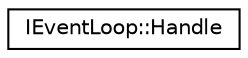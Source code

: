 digraph "Graphical Class Hierarchy"
{
 // LATEX_PDF_SIZE
  edge [fontname="Helvetica",fontsize="10",labelfontname="Helvetica",labelfontsize="10"];
  node [fontname="Helvetica",fontsize="10",shape=record];
  rankdir="LR";
  Node0 [label="IEventLoop::Handle",height=0.2,width=0.4,color="black", fillcolor="white", style="filled",URL="$classIEventLoop_1_1Handle.html",tooltip=" "];
}
